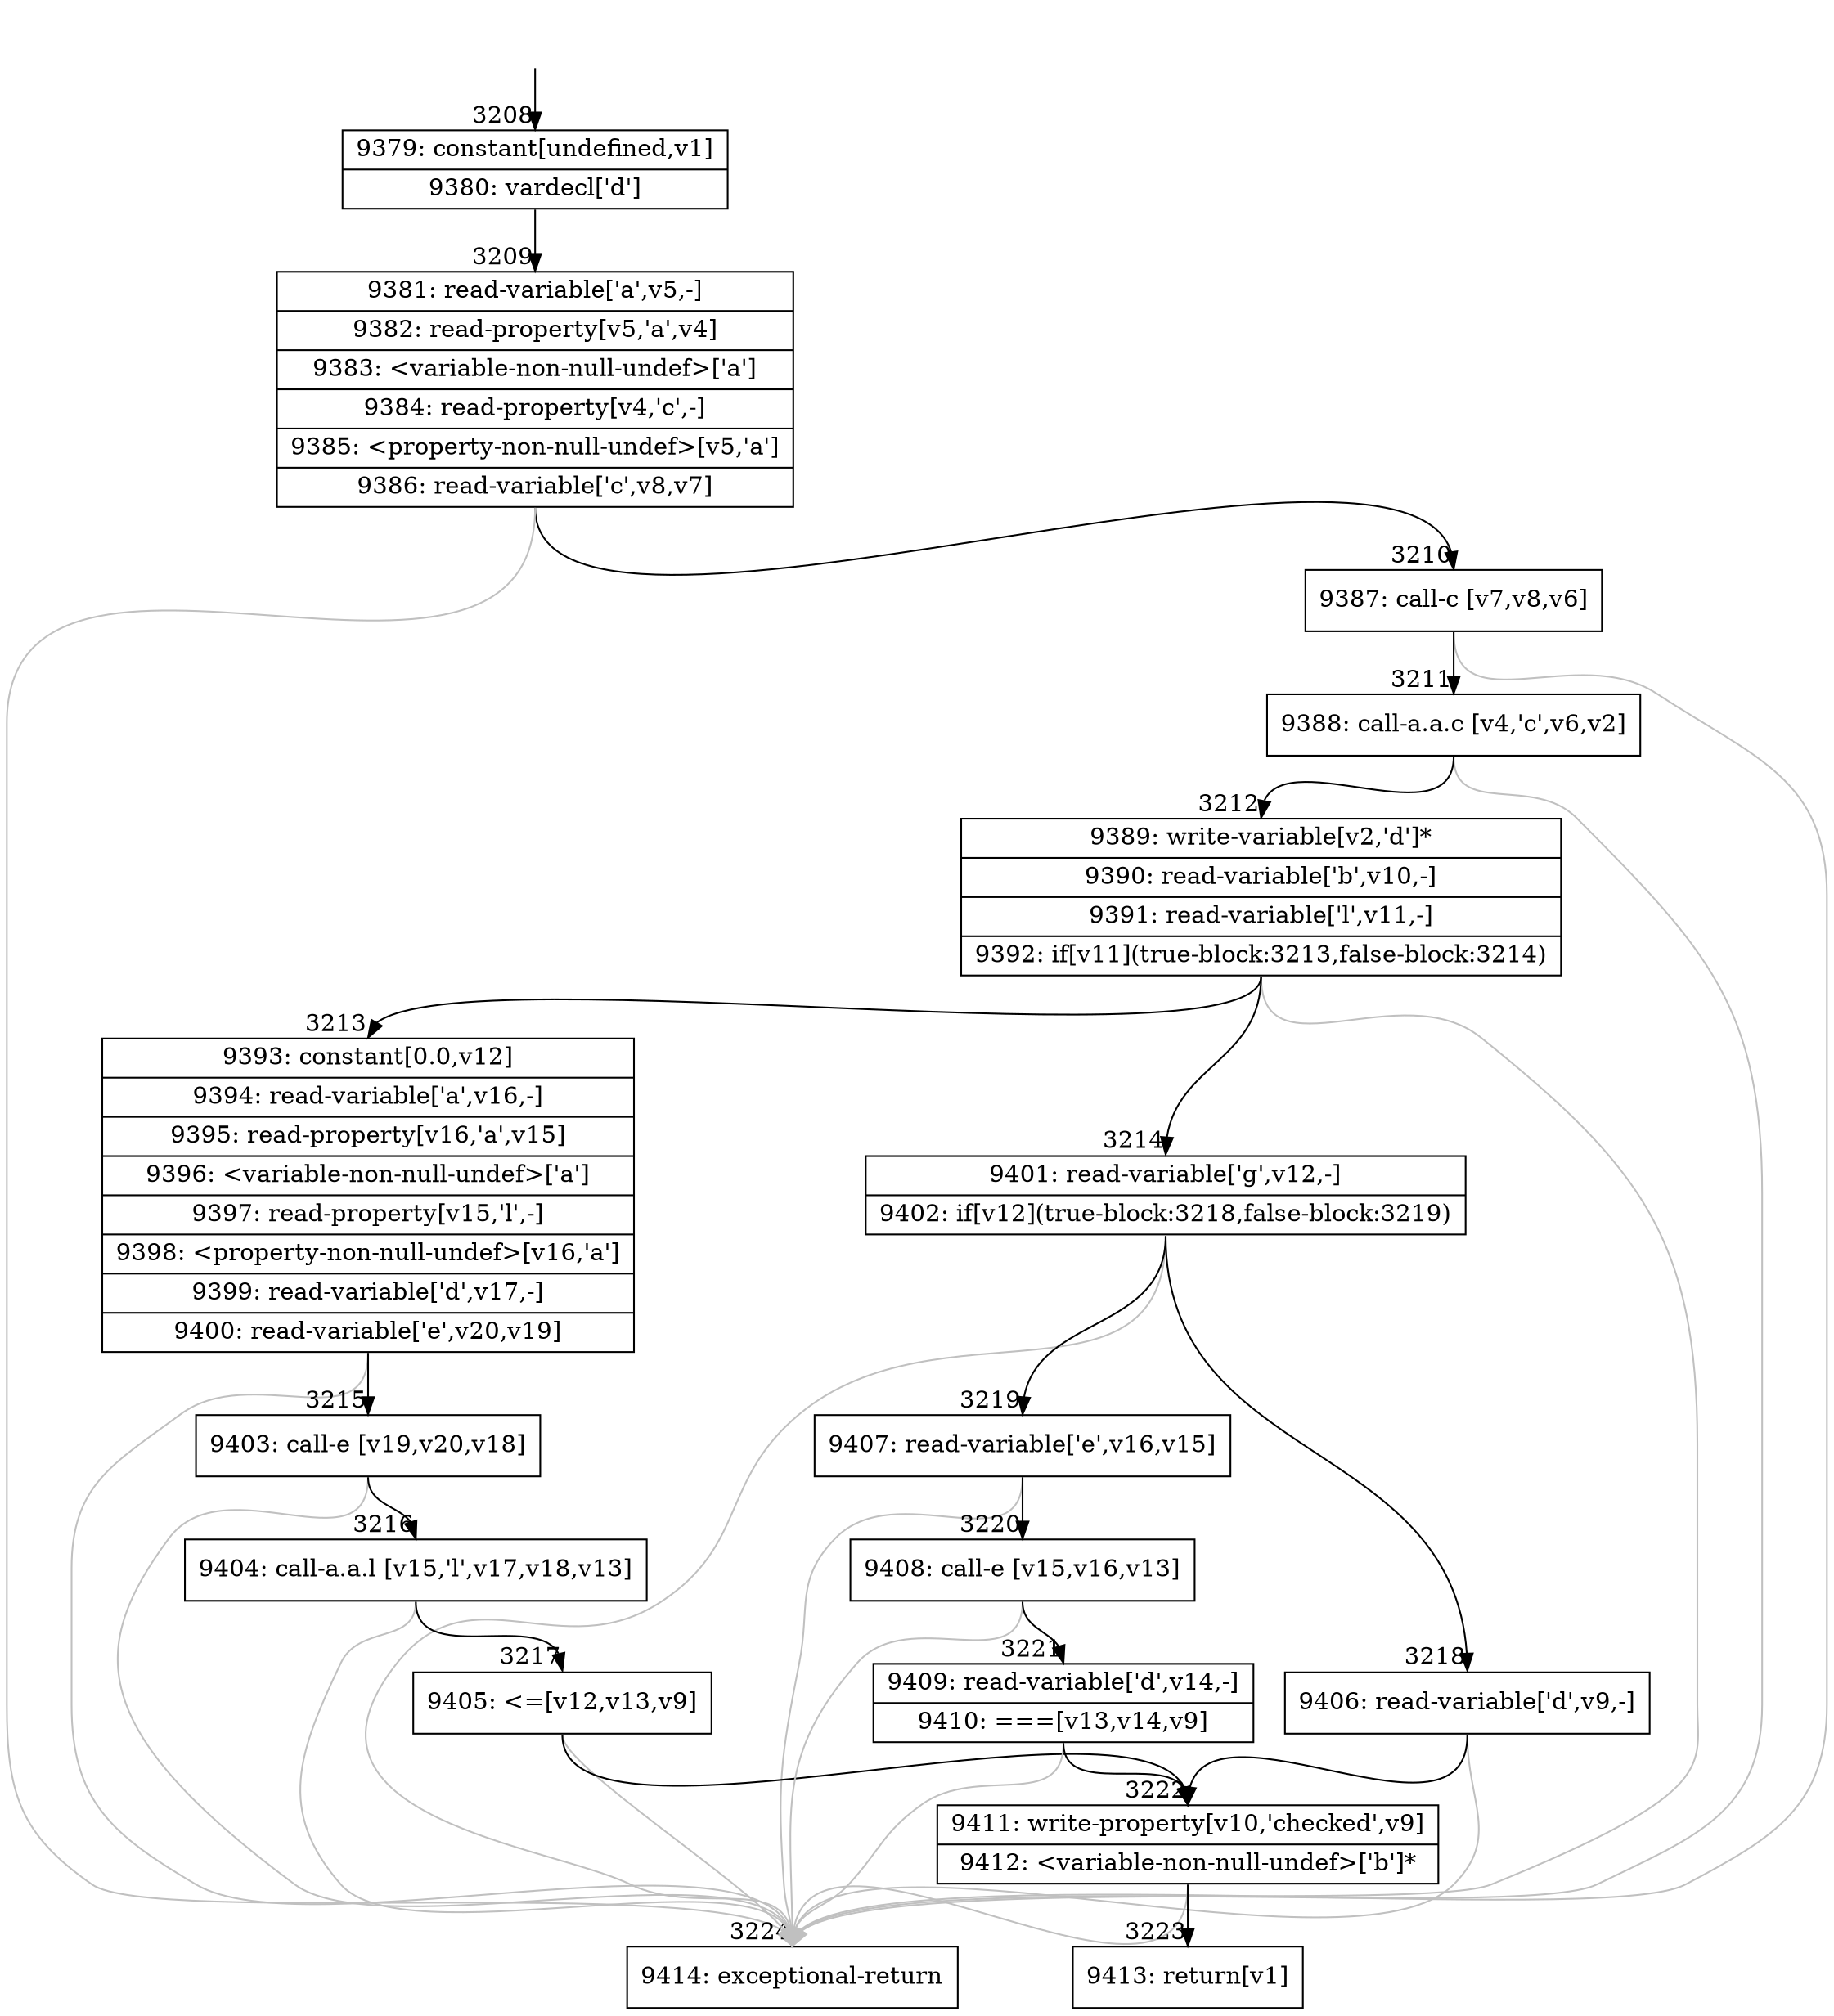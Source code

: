 digraph {
rankdir="TD"
BB_entry262[shape=none,label=""];
BB_entry262 -> BB3208 [tailport=s, headport=n, headlabel="    3208"]
BB3208 [shape=record label="{9379: constant[undefined,v1]|9380: vardecl['d']}" ] 
BB3208 -> BB3209 [tailport=s, headport=n, headlabel="      3209"]
BB3209 [shape=record label="{9381: read-variable['a',v5,-]|9382: read-property[v5,'a',v4]|9383: \<variable-non-null-undef\>['a']|9384: read-property[v4,'c',-]|9385: \<property-non-null-undef\>[v5,'a']|9386: read-variable['c',v8,v7]}" ] 
BB3209 -> BB3210 [tailport=s, headport=n, headlabel="      3210"]
BB3209 -> BB3224 [tailport=s, headport=n, color=gray, headlabel="      3224"]
BB3210 [shape=record label="{9387: call-c [v7,v8,v6]}" ] 
BB3210 -> BB3211 [tailport=s, headport=n, headlabel="      3211"]
BB3210 -> BB3224 [tailport=s, headport=n, color=gray]
BB3211 [shape=record label="{9388: call-a.a.c [v4,'c',v6,v2]}" ] 
BB3211 -> BB3212 [tailport=s, headport=n, headlabel="      3212"]
BB3211 -> BB3224 [tailport=s, headport=n, color=gray]
BB3212 [shape=record label="{9389: write-variable[v2,'d']*|9390: read-variable['b',v10,-]|9391: read-variable['l',v11,-]|9392: if[v11](true-block:3213,false-block:3214)}" ] 
BB3212 -> BB3213 [tailport=s, headport=n, headlabel="      3213"]
BB3212 -> BB3214 [tailport=s, headport=n, headlabel="      3214"]
BB3212 -> BB3224 [tailport=s, headport=n, color=gray]
BB3213 [shape=record label="{9393: constant[0.0,v12]|9394: read-variable['a',v16,-]|9395: read-property[v16,'a',v15]|9396: \<variable-non-null-undef\>['a']|9397: read-property[v15,'l',-]|9398: \<property-non-null-undef\>[v16,'a']|9399: read-variable['d',v17,-]|9400: read-variable['e',v20,v19]}" ] 
BB3213 -> BB3215 [tailport=s, headport=n, headlabel="      3215"]
BB3213 -> BB3224 [tailport=s, headport=n, color=gray]
BB3214 [shape=record label="{9401: read-variable['g',v12,-]|9402: if[v12](true-block:3218,false-block:3219)}" ] 
BB3214 -> BB3218 [tailport=s, headport=n, headlabel="      3218"]
BB3214 -> BB3219 [tailport=s, headport=n, headlabel="      3219"]
BB3214 -> BB3224 [tailport=s, headport=n, color=gray]
BB3215 [shape=record label="{9403: call-e [v19,v20,v18]}" ] 
BB3215 -> BB3216 [tailport=s, headport=n, headlabel="      3216"]
BB3215 -> BB3224 [tailport=s, headport=n, color=gray]
BB3216 [shape=record label="{9404: call-a.a.l [v15,'l',v17,v18,v13]}" ] 
BB3216 -> BB3217 [tailport=s, headport=n, headlabel="      3217"]
BB3216 -> BB3224 [tailport=s, headport=n, color=gray]
BB3217 [shape=record label="{9405: \<=[v12,v13,v9]}" ] 
BB3217 -> BB3222 [tailport=s, headport=n, headlabel="      3222"]
BB3217 -> BB3224 [tailport=s, headport=n, color=gray]
BB3218 [shape=record label="{9406: read-variable['d',v9,-]}" ] 
BB3218 -> BB3222 [tailport=s, headport=n]
BB3218 -> BB3224 [tailport=s, headport=n, color=gray]
BB3219 [shape=record label="{9407: read-variable['e',v16,v15]}" ] 
BB3219 -> BB3220 [tailport=s, headport=n, headlabel="      3220"]
BB3219 -> BB3224 [tailport=s, headport=n, color=gray]
BB3220 [shape=record label="{9408: call-e [v15,v16,v13]}" ] 
BB3220 -> BB3221 [tailport=s, headport=n, headlabel="      3221"]
BB3220 -> BB3224 [tailport=s, headport=n, color=gray]
BB3221 [shape=record label="{9409: read-variable['d',v14,-]|9410: ===[v13,v14,v9]}" ] 
BB3221 -> BB3222 [tailport=s, headport=n]
BB3221 -> BB3224 [tailport=s, headport=n, color=gray]
BB3222 [shape=record label="{9411: write-property[v10,'checked',v9]|9412: \<variable-non-null-undef\>['b']*}" ] 
BB3222 -> BB3223 [tailport=s, headport=n, headlabel="      3223"]
BB3222 -> BB3224 [tailport=s, headport=n, color=gray]
BB3223 [shape=record label="{9413: return[v1]}" ] 
BB3224 [shape=record label="{9414: exceptional-return}" ] 
}
